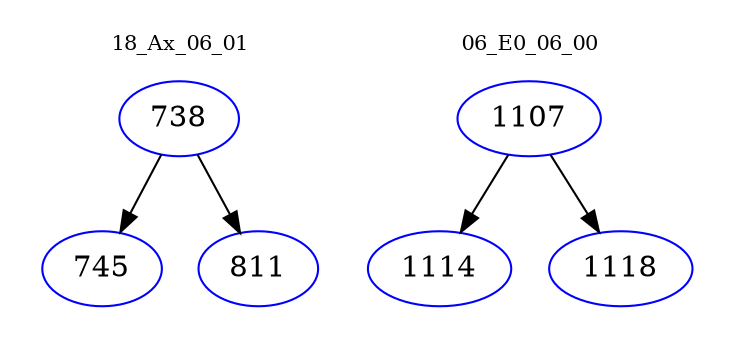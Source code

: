 digraph{
subgraph cluster_0 {
color = white
label = "18_Ax_06_01";
fontsize=10;
T0_738 [label="738", color="blue"]
T0_738 -> T0_745 [color="black"]
T0_745 [label="745", color="blue"]
T0_738 -> T0_811 [color="black"]
T0_811 [label="811", color="blue"]
}
subgraph cluster_1 {
color = white
label = "06_E0_06_00";
fontsize=10;
T1_1107 [label="1107", color="blue"]
T1_1107 -> T1_1114 [color="black"]
T1_1114 [label="1114", color="blue"]
T1_1107 -> T1_1118 [color="black"]
T1_1118 [label="1118", color="blue"]
}
}
